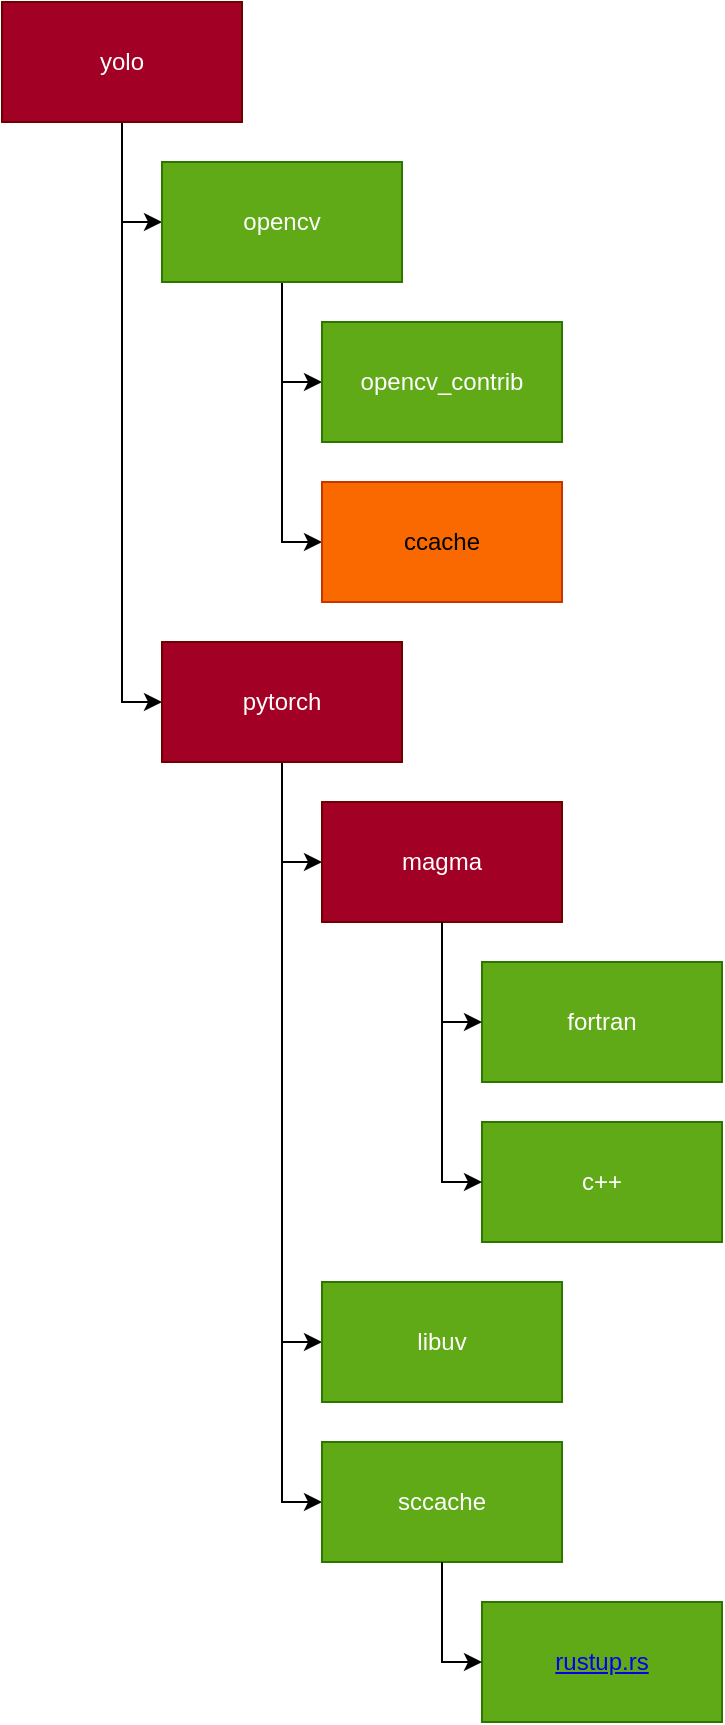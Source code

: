 <mxfile>
    <diagram id="LlgLMawaVgaMvmb_7Ofx" name="Page-1">
        <mxGraphModel dx="989" dy="394" grid="1" gridSize="10" guides="1" tooltips="1" connect="1" arrows="1" fold="1" page="1" pageScale="1" pageWidth="850" pageHeight="1100" math="0" shadow="0">
            <root>
                <mxCell id="0"/>
                <mxCell id="1" parent="0"/>
                <mxCell id="4" style="html=1;entryX=0;entryY=0.5;entryDx=0;entryDy=0;strokeColor=default;rounded=0;edgeStyle=orthogonalEdgeStyle;" parent="1" source="2" target="3" edge="1">
                    <mxGeometry relative="1" as="geometry"/>
                </mxCell>
                <mxCell id="11" style="edgeStyle=orthogonalEdgeStyle;rounded=0;html=1;entryX=0;entryY=0.5;entryDx=0;entryDy=0;strokeColor=default;" parent="1" source="2" target="10" edge="1">
                    <mxGeometry relative="1" as="geometry"/>
                </mxCell>
                <mxCell id="2" value="yolo&lt;br&gt;" style="rounded=0;whiteSpace=wrap;html=1;fillColor=#a20025;fontColor=#ffffff;strokeColor=#6F0000;" parent="1" vertex="1">
                    <mxGeometry x="40" y="20" width="120" height="60" as="geometry"/>
                </mxCell>
                <mxCell id="7" style="edgeStyle=orthogonalEdgeStyle;rounded=0;html=1;entryX=0;entryY=0.5;entryDx=0;entryDy=0;strokeColor=default;" parent="1" source="3" target="6" edge="1">
                    <mxGeometry relative="1" as="geometry"/>
                </mxCell>
                <mxCell id="9" style="edgeStyle=orthogonalEdgeStyle;rounded=0;html=1;entryX=0;entryY=0.5;entryDx=0;entryDy=0;strokeColor=default;" parent="1" source="3" target="8" edge="1">
                    <mxGeometry relative="1" as="geometry"/>
                </mxCell>
                <mxCell id="3" value="opencv&lt;br&gt;" style="rounded=0;whiteSpace=wrap;html=1;fillColor=#60a917;fontColor=#ffffff;strokeColor=#2D7600;" parent="1" vertex="1">
                    <mxGeometry x="120" y="100" width="120" height="60" as="geometry"/>
                </mxCell>
                <mxCell id="6" value="opencv_contrib&lt;br&gt;" style="rounded=0;whiteSpace=wrap;html=1;fillColor=#60a917;fontColor=#ffffff;strokeColor=#2D7600;" parent="1" vertex="1">
                    <mxGeometry x="200" y="180" width="120" height="60" as="geometry"/>
                </mxCell>
                <mxCell id="8" value="ccache" style="rounded=0;whiteSpace=wrap;html=1;fillColor=#fa6800;fontColor=#000000;strokeColor=#C73500;" parent="1" vertex="1">
                    <mxGeometry x="200" y="260" width="120" height="60" as="geometry"/>
                </mxCell>
                <mxCell id="16" style="edgeStyle=orthogonalEdgeStyle;html=1;entryX=0;entryY=0.5;entryDx=0;entryDy=0;rounded=0;" parent="1" source="10" target="43" edge="1">
                    <mxGeometry relative="1" as="geometry">
                        <mxPoint x="200" y="450" as="targetPoint"/>
                    </mxGeometry>
                </mxCell>
                <mxCell id="18" style="edgeStyle=orthogonalEdgeStyle;rounded=0;html=1;entryX=0;entryY=0.5;entryDx=0;entryDy=0;" parent="1" source="10" target="17" edge="1">
                    <mxGeometry relative="1" as="geometry"/>
                </mxCell>
                <mxCell id="58" style="edgeStyle=orthogonalEdgeStyle;rounded=0;html=1;entryX=0;entryY=0.5;entryDx=0;entryDy=0;" parent="1" source="10" target="36" edge="1">
                    <mxGeometry relative="1" as="geometry"/>
                </mxCell>
                <mxCell id="10" value="pytorch&lt;br&gt;" style="rounded=0;whiteSpace=wrap;html=1;fillColor=#a20025;fontColor=#ffffff;strokeColor=#6F0000;" parent="1" vertex="1">
                    <mxGeometry x="120" y="340" width="120" height="60" as="geometry"/>
                </mxCell>
                <mxCell id="17" value="libuv" style="rounded=0;whiteSpace=wrap;html=1;fillColor=#60a917;fontColor=#ffffff;strokeColor=#2D7600;" parent="1" vertex="1">
                    <mxGeometry x="200" y="660" width="120" height="60" as="geometry"/>
                </mxCell>
                <mxCell id="53" value="" style="group;" parent="1" vertex="1" connectable="0">
                    <mxGeometry x="200" y="420" width="200" height="220" as="geometry"/>
                </mxCell>
                <mxCell id="43" value="magma" style="whiteSpace=wrap;html=1;fillColor=#a20025;strokeColor=#6F0000;fontColor=#ffffff;rounded=0;" parent="53" vertex="1">
                    <mxGeometry width="120" height="60" as="geometry"/>
                </mxCell>
                <UserObject label="fortran" link="https://www.intel.com/content/www/us/en/developer/articles/tool/oneapi-standalone-components.html#fortran" id="46">
                    <mxCell style="whiteSpace=wrap;html=1;fillColor=#60a917;strokeColor=#2D7600;fontColor=#ffffff;rounded=0;" parent="53" vertex="1">
                        <mxGeometry x="80" y="80" width="120" height="60" as="geometry"/>
                    </mxCell>
                </UserObject>
                <mxCell id="47" value="" style="edgeStyle=orthogonalEdgeStyle;rounded=0;html=1;fontColor=#FFFFFF;entryX=0;entryY=0.5;entryDx=0;entryDy=0;" parent="53" source="43" target="46" edge="1">
                    <mxGeometry relative="1" as="geometry"/>
                </mxCell>
                <UserObject label="c++" link="https://www.intel.com/content/www/us/en/developer/articles/tool/oneapi-standalone-components.html#dpcpp-cpp" id="51">
                    <mxCell style="whiteSpace=wrap;html=1;fillColor=#60a917;strokeColor=#2D7600;fontColor=#ffffff;rounded=0;" parent="53" vertex="1">
                        <mxGeometry x="80" y="160" width="120" height="60" as="geometry"/>
                    </mxCell>
                </UserObject>
                <mxCell id="52" value="" style="edgeStyle=orthogonalEdgeStyle;rounded=0;html=1;fontColor=#FFFFFF;entryX=0;entryY=0.5;entryDx=0;entryDy=0;" parent="53" source="43" target="51" edge="1">
                    <mxGeometry relative="1" as="geometry"/>
                </mxCell>
                <mxCell id="55" value="" style="group" parent="1" vertex="1" connectable="0">
                    <mxGeometry x="200" y="740" width="200" height="140" as="geometry"/>
                </mxCell>
                <mxCell id="36" value="sccache&lt;br&gt;" style="whiteSpace=wrap;html=1;fillColor=#60a917;strokeColor=#2D7600;fontColor=#ffffff;rounded=0;" parent="55" vertex="1">
                    <mxGeometry width="120" height="60" as="geometry"/>
                </mxCell>
                <mxCell id="39" value="&lt;a href=&quot;https://rustup.rs/&quot;&gt;rustup.rs&lt;/a&gt;" style="whiteSpace=wrap;html=1;fillColor=#60a917;strokeColor=#2D7600;fontColor=#ffffff;rounded=0;" parent="55" vertex="1">
                    <mxGeometry x="80" y="80" width="120" height="60" as="geometry"/>
                </mxCell>
                <mxCell id="41" style="edgeStyle=orthogonalEdgeStyle;rounded=0;html=1;entryX=0;entryY=0.5;entryDx=0;entryDy=0;" parent="55" source="36" target="39" edge="1">
                    <mxGeometry relative="1" as="geometry"/>
                </mxCell>
            </root>
        </mxGraphModel>
    </diagram>
</mxfile>